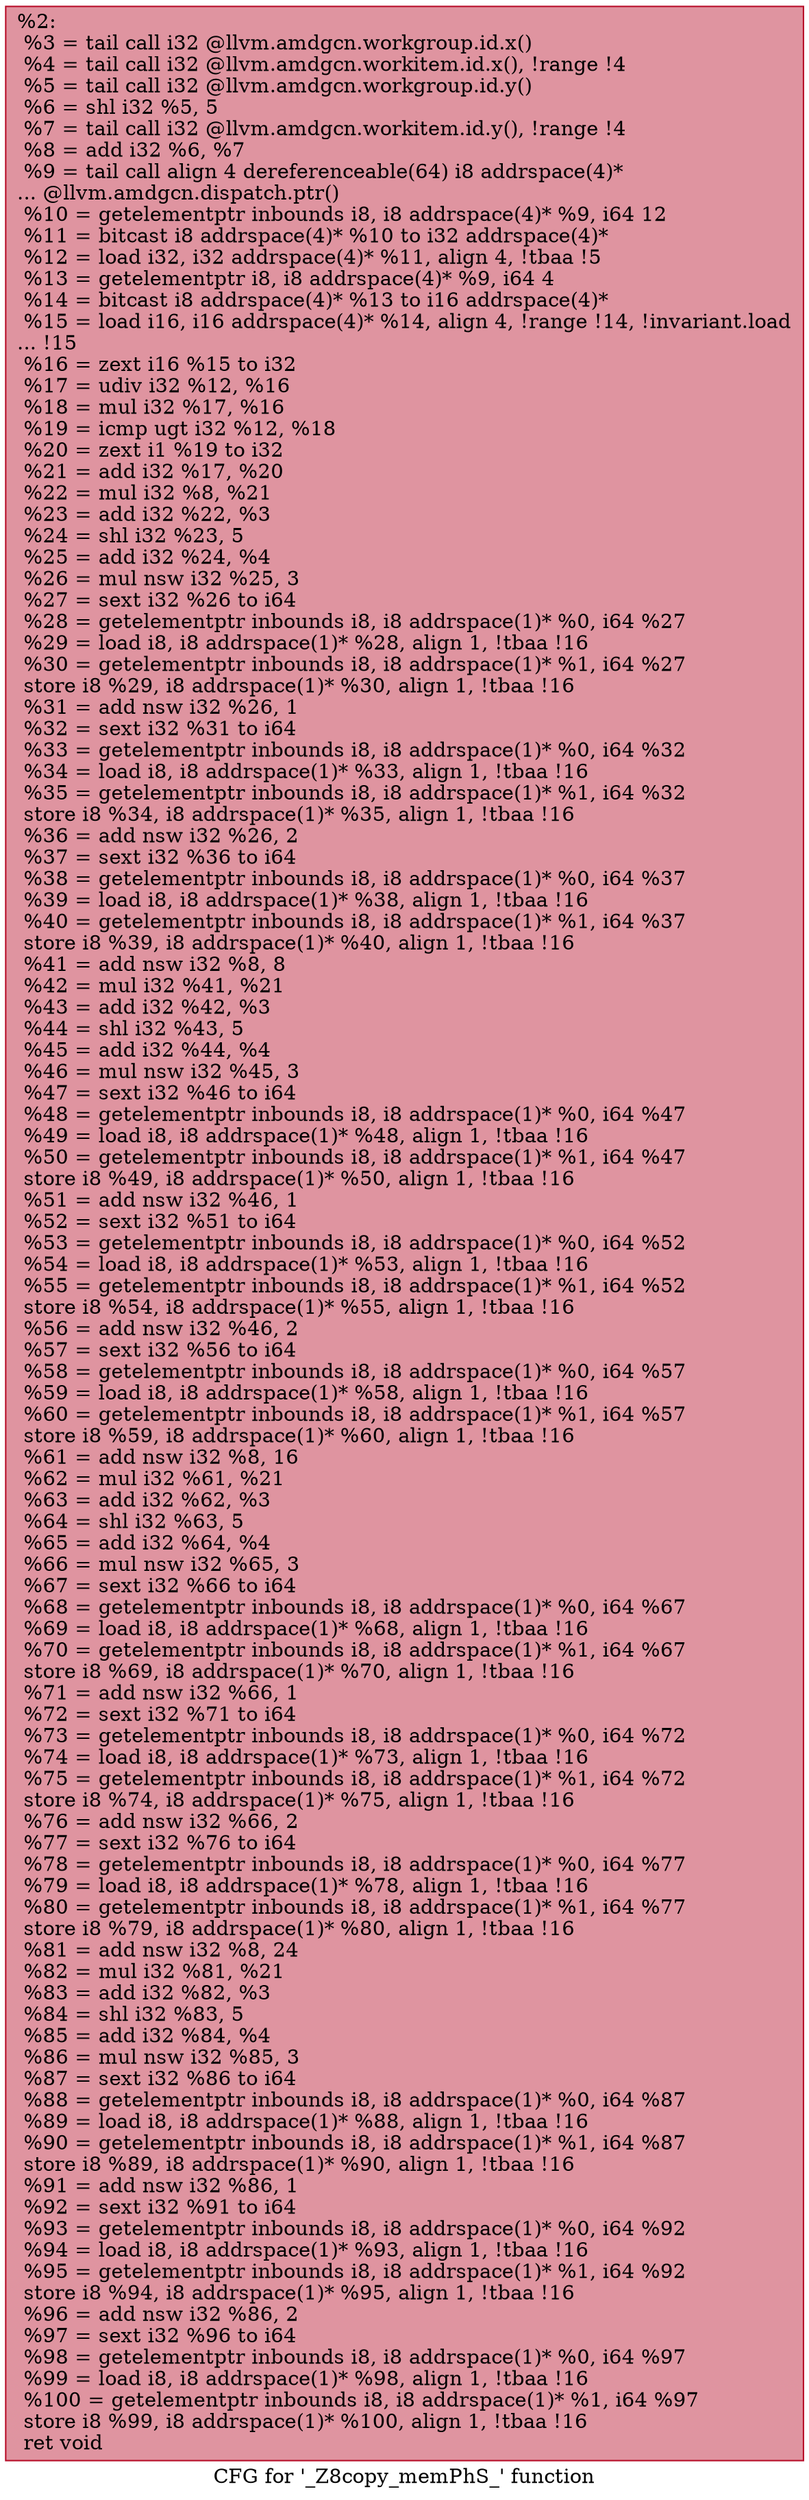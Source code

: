 digraph "CFG for '_Z8copy_memPhS_' function" {
	label="CFG for '_Z8copy_memPhS_' function";

	Node0x5cf3180 [shape=record,color="#b70d28ff", style=filled, fillcolor="#b70d2870",label="{%2:\l  %3 = tail call i32 @llvm.amdgcn.workgroup.id.x()\l  %4 = tail call i32 @llvm.amdgcn.workitem.id.x(), !range !4\l  %5 = tail call i32 @llvm.amdgcn.workgroup.id.y()\l  %6 = shl i32 %5, 5\l  %7 = tail call i32 @llvm.amdgcn.workitem.id.y(), !range !4\l  %8 = add i32 %6, %7\l  %9 = tail call align 4 dereferenceable(64) i8 addrspace(4)*\l... @llvm.amdgcn.dispatch.ptr()\l  %10 = getelementptr inbounds i8, i8 addrspace(4)* %9, i64 12\l  %11 = bitcast i8 addrspace(4)* %10 to i32 addrspace(4)*\l  %12 = load i32, i32 addrspace(4)* %11, align 4, !tbaa !5\l  %13 = getelementptr i8, i8 addrspace(4)* %9, i64 4\l  %14 = bitcast i8 addrspace(4)* %13 to i16 addrspace(4)*\l  %15 = load i16, i16 addrspace(4)* %14, align 4, !range !14, !invariant.load\l... !15\l  %16 = zext i16 %15 to i32\l  %17 = udiv i32 %12, %16\l  %18 = mul i32 %17, %16\l  %19 = icmp ugt i32 %12, %18\l  %20 = zext i1 %19 to i32\l  %21 = add i32 %17, %20\l  %22 = mul i32 %8, %21\l  %23 = add i32 %22, %3\l  %24 = shl i32 %23, 5\l  %25 = add i32 %24, %4\l  %26 = mul nsw i32 %25, 3\l  %27 = sext i32 %26 to i64\l  %28 = getelementptr inbounds i8, i8 addrspace(1)* %0, i64 %27\l  %29 = load i8, i8 addrspace(1)* %28, align 1, !tbaa !16\l  %30 = getelementptr inbounds i8, i8 addrspace(1)* %1, i64 %27\l  store i8 %29, i8 addrspace(1)* %30, align 1, !tbaa !16\l  %31 = add nsw i32 %26, 1\l  %32 = sext i32 %31 to i64\l  %33 = getelementptr inbounds i8, i8 addrspace(1)* %0, i64 %32\l  %34 = load i8, i8 addrspace(1)* %33, align 1, !tbaa !16\l  %35 = getelementptr inbounds i8, i8 addrspace(1)* %1, i64 %32\l  store i8 %34, i8 addrspace(1)* %35, align 1, !tbaa !16\l  %36 = add nsw i32 %26, 2\l  %37 = sext i32 %36 to i64\l  %38 = getelementptr inbounds i8, i8 addrspace(1)* %0, i64 %37\l  %39 = load i8, i8 addrspace(1)* %38, align 1, !tbaa !16\l  %40 = getelementptr inbounds i8, i8 addrspace(1)* %1, i64 %37\l  store i8 %39, i8 addrspace(1)* %40, align 1, !tbaa !16\l  %41 = add nsw i32 %8, 8\l  %42 = mul i32 %41, %21\l  %43 = add i32 %42, %3\l  %44 = shl i32 %43, 5\l  %45 = add i32 %44, %4\l  %46 = mul nsw i32 %45, 3\l  %47 = sext i32 %46 to i64\l  %48 = getelementptr inbounds i8, i8 addrspace(1)* %0, i64 %47\l  %49 = load i8, i8 addrspace(1)* %48, align 1, !tbaa !16\l  %50 = getelementptr inbounds i8, i8 addrspace(1)* %1, i64 %47\l  store i8 %49, i8 addrspace(1)* %50, align 1, !tbaa !16\l  %51 = add nsw i32 %46, 1\l  %52 = sext i32 %51 to i64\l  %53 = getelementptr inbounds i8, i8 addrspace(1)* %0, i64 %52\l  %54 = load i8, i8 addrspace(1)* %53, align 1, !tbaa !16\l  %55 = getelementptr inbounds i8, i8 addrspace(1)* %1, i64 %52\l  store i8 %54, i8 addrspace(1)* %55, align 1, !tbaa !16\l  %56 = add nsw i32 %46, 2\l  %57 = sext i32 %56 to i64\l  %58 = getelementptr inbounds i8, i8 addrspace(1)* %0, i64 %57\l  %59 = load i8, i8 addrspace(1)* %58, align 1, !tbaa !16\l  %60 = getelementptr inbounds i8, i8 addrspace(1)* %1, i64 %57\l  store i8 %59, i8 addrspace(1)* %60, align 1, !tbaa !16\l  %61 = add nsw i32 %8, 16\l  %62 = mul i32 %61, %21\l  %63 = add i32 %62, %3\l  %64 = shl i32 %63, 5\l  %65 = add i32 %64, %4\l  %66 = mul nsw i32 %65, 3\l  %67 = sext i32 %66 to i64\l  %68 = getelementptr inbounds i8, i8 addrspace(1)* %0, i64 %67\l  %69 = load i8, i8 addrspace(1)* %68, align 1, !tbaa !16\l  %70 = getelementptr inbounds i8, i8 addrspace(1)* %1, i64 %67\l  store i8 %69, i8 addrspace(1)* %70, align 1, !tbaa !16\l  %71 = add nsw i32 %66, 1\l  %72 = sext i32 %71 to i64\l  %73 = getelementptr inbounds i8, i8 addrspace(1)* %0, i64 %72\l  %74 = load i8, i8 addrspace(1)* %73, align 1, !tbaa !16\l  %75 = getelementptr inbounds i8, i8 addrspace(1)* %1, i64 %72\l  store i8 %74, i8 addrspace(1)* %75, align 1, !tbaa !16\l  %76 = add nsw i32 %66, 2\l  %77 = sext i32 %76 to i64\l  %78 = getelementptr inbounds i8, i8 addrspace(1)* %0, i64 %77\l  %79 = load i8, i8 addrspace(1)* %78, align 1, !tbaa !16\l  %80 = getelementptr inbounds i8, i8 addrspace(1)* %1, i64 %77\l  store i8 %79, i8 addrspace(1)* %80, align 1, !tbaa !16\l  %81 = add nsw i32 %8, 24\l  %82 = mul i32 %81, %21\l  %83 = add i32 %82, %3\l  %84 = shl i32 %83, 5\l  %85 = add i32 %84, %4\l  %86 = mul nsw i32 %85, 3\l  %87 = sext i32 %86 to i64\l  %88 = getelementptr inbounds i8, i8 addrspace(1)* %0, i64 %87\l  %89 = load i8, i8 addrspace(1)* %88, align 1, !tbaa !16\l  %90 = getelementptr inbounds i8, i8 addrspace(1)* %1, i64 %87\l  store i8 %89, i8 addrspace(1)* %90, align 1, !tbaa !16\l  %91 = add nsw i32 %86, 1\l  %92 = sext i32 %91 to i64\l  %93 = getelementptr inbounds i8, i8 addrspace(1)* %0, i64 %92\l  %94 = load i8, i8 addrspace(1)* %93, align 1, !tbaa !16\l  %95 = getelementptr inbounds i8, i8 addrspace(1)* %1, i64 %92\l  store i8 %94, i8 addrspace(1)* %95, align 1, !tbaa !16\l  %96 = add nsw i32 %86, 2\l  %97 = sext i32 %96 to i64\l  %98 = getelementptr inbounds i8, i8 addrspace(1)* %0, i64 %97\l  %99 = load i8, i8 addrspace(1)* %98, align 1, !tbaa !16\l  %100 = getelementptr inbounds i8, i8 addrspace(1)* %1, i64 %97\l  store i8 %99, i8 addrspace(1)* %100, align 1, !tbaa !16\l  ret void\l}"];
}
